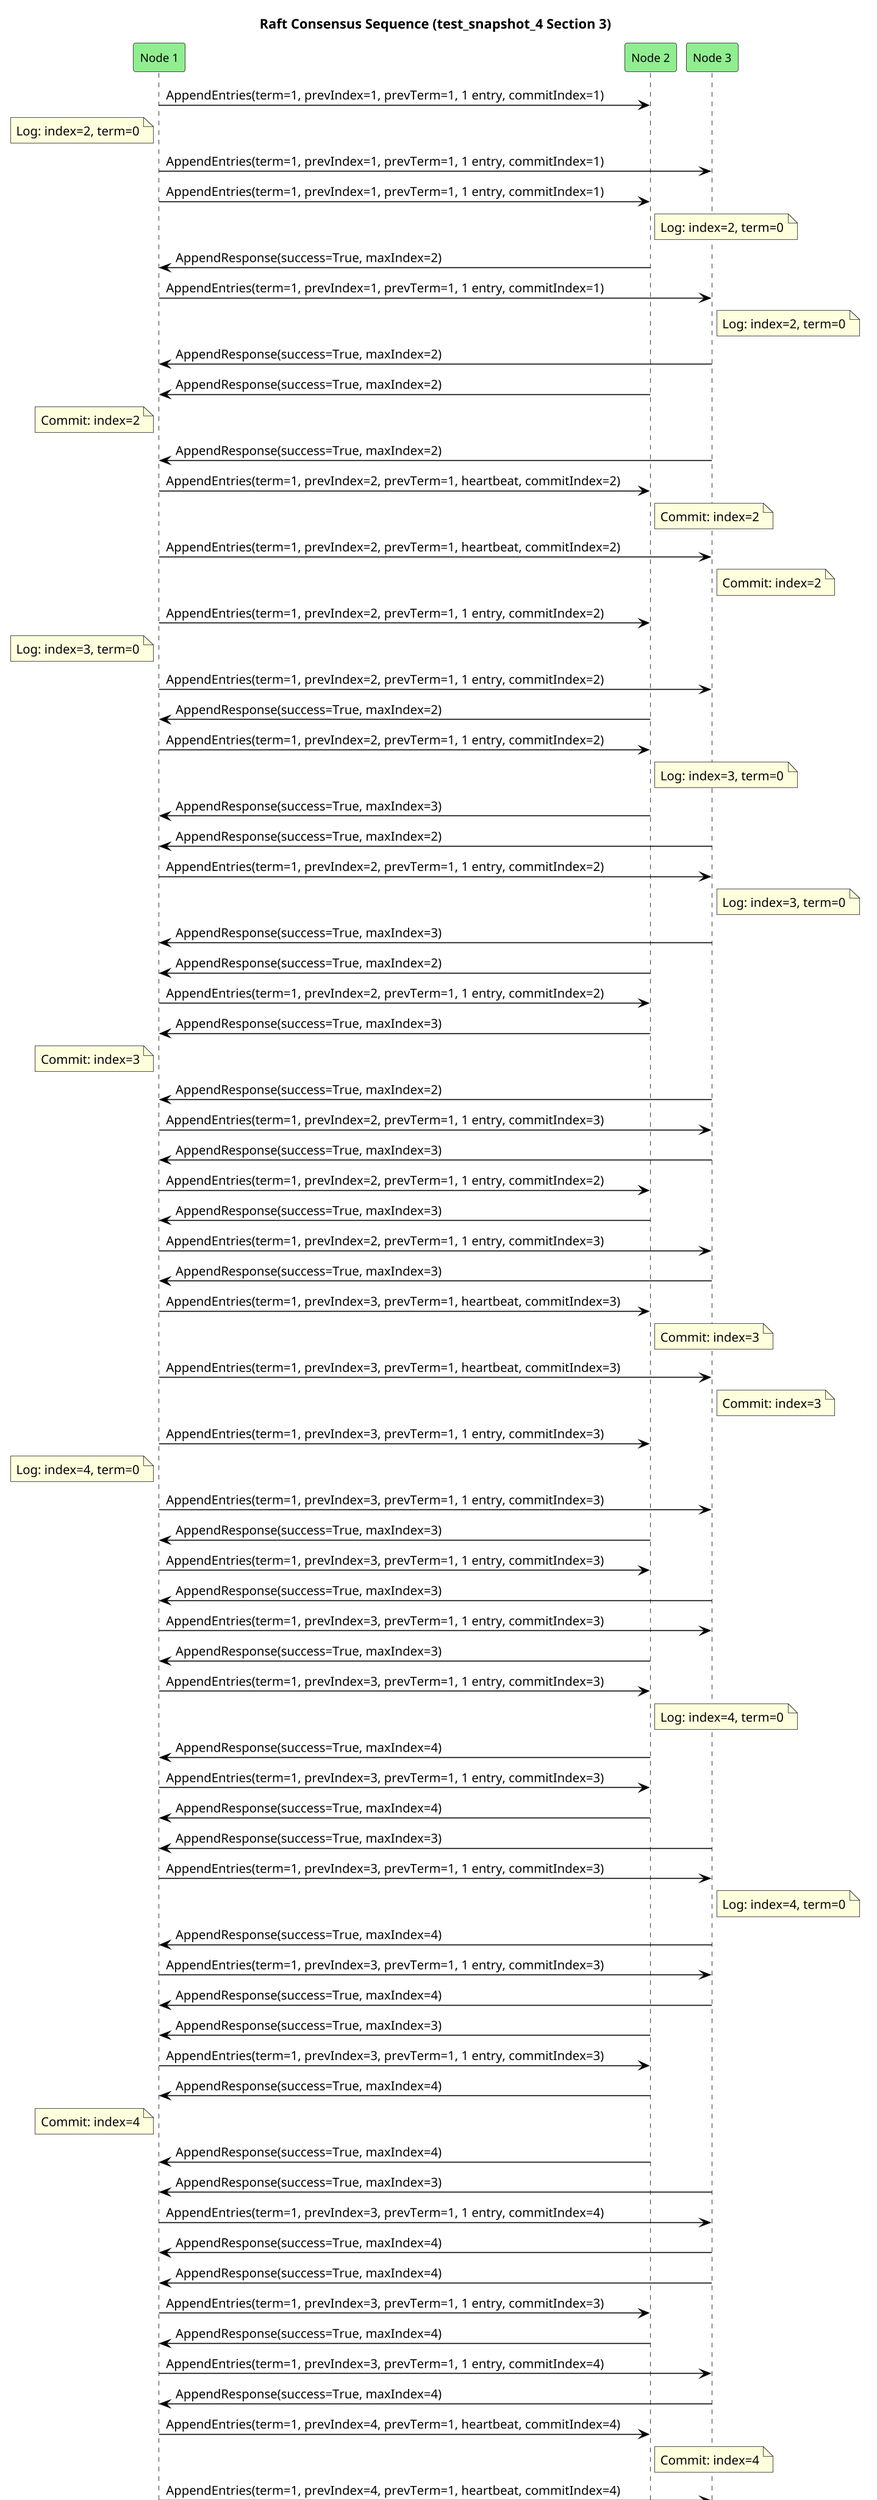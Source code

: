 @startuml
!pragma ratio 0.7
skinparam dpi 150
skinparam monochrome false
skinparam sequence {
  ArrowColor Black
  ActorBorderColor Black
  LifeLineBorderColor Black
  ParticipantFontSize 12
  Padding 10
}
skinparam legend {
  BackgroundColor #F5F5F5
  FontSize 11
}
title Raft Consensus Sequence (test_snapshot_4 Section 3)

participant "Node 1" as n1 order 10 #Lightgreen
participant "Node 2" as n2 order 20 #Lightgreen
participant "Node 3" as n3 order 30 #Lightgreen
n1 -> n2: AppendEntries(term=1, prevIndex=1, prevTerm=1, 1 entry, commitIndex=1)
note left of n1: Log: index=2, term=0
n1 -> n3: AppendEntries(term=1, prevIndex=1, prevTerm=1, 1 entry, commitIndex=1)
n1 -> n2: AppendEntries(term=1, prevIndex=1, prevTerm=1, 1 entry, commitIndex=1)
note right of n2: Log: index=2, term=0
n2 -> n1: AppendResponse(success=True, maxIndex=2)
n1 -> n3: AppendEntries(term=1, prevIndex=1, prevTerm=1, 1 entry, commitIndex=1)
note right of n3: Log: index=2, term=0
n3 -> n1: AppendResponse(success=True, maxIndex=2)
n2 -> n1: AppendResponse(success=True, maxIndex=2)
note left of n1: Commit: index=2
n3 -> n1: AppendResponse(success=True, maxIndex=2)
n1 -> n2: AppendEntries(term=1, prevIndex=2, prevTerm=1, heartbeat, commitIndex=2)
note right of n2: Commit: index=2
n1 -> n3: AppendEntries(term=1, prevIndex=2, prevTerm=1, heartbeat, commitIndex=2)
note right of n3: Commit: index=2
n1 -> n2: AppendEntries(term=1, prevIndex=2, prevTerm=1, 1 entry, commitIndex=2)
note left of n1: Log: index=3, term=0
n1 -> n3: AppendEntries(term=1, prevIndex=2, prevTerm=1, 1 entry, commitIndex=2)
n2 -> n1: AppendResponse(success=True, maxIndex=2)
n1 -> n2: AppendEntries(term=1, prevIndex=2, prevTerm=1, 1 entry, commitIndex=2)
note right of n2: Log: index=3, term=0
n2 -> n1: AppendResponse(success=True, maxIndex=3)
n3 -> n1: AppendResponse(success=True, maxIndex=2)
n1 -> n3: AppendEntries(term=1, prevIndex=2, prevTerm=1, 1 entry, commitIndex=2)
note right of n3: Log: index=3, term=0
n3 -> n1: AppendResponse(success=True, maxIndex=3)
n2 -> n1: AppendResponse(success=True, maxIndex=2)
n1 -> n2: AppendEntries(term=1, prevIndex=2, prevTerm=1, 1 entry, commitIndex=2)
n2 -> n1: AppendResponse(success=True, maxIndex=3)
note left of n1: Commit: index=3
n3 -> n1: AppendResponse(success=True, maxIndex=2)
n1 -> n3: AppendEntries(term=1, prevIndex=2, prevTerm=1, 1 entry, commitIndex=3)
n3 -> n1: AppendResponse(success=True, maxIndex=3)
n1 -> n2: AppendEntries(term=1, prevIndex=2, prevTerm=1, 1 entry, commitIndex=2)
n2 -> n1: AppendResponse(success=True, maxIndex=3)
n1 -> n3: AppendEntries(term=1, prevIndex=2, prevTerm=1, 1 entry, commitIndex=3)
n3 -> n1: AppendResponse(success=True, maxIndex=3)
n1 -> n2: AppendEntries(term=1, prevIndex=3, prevTerm=1, heartbeat, commitIndex=3)
note right of n2: Commit: index=3
n1 -> n3: AppendEntries(term=1, prevIndex=3, prevTerm=1, heartbeat, commitIndex=3)
note right of n3: Commit: index=3
n1 -> n2: AppendEntries(term=1, prevIndex=3, prevTerm=1, 1 entry, commitIndex=3)
note left of n1: Log: index=4, term=0
n1 -> n3: AppendEntries(term=1, prevIndex=3, prevTerm=1, 1 entry, commitIndex=3)
n2 -> n1: AppendResponse(success=True, maxIndex=3)
n1 -> n2: AppendEntries(term=1, prevIndex=3, prevTerm=1, 1 entry, commitIndex=3)
n3 -> n1: AppendResponse(success=True, maxIndex=3)
n1 -> n3: AppendEntries(term=1, prevIndex=3, prevTerm=1, 1 entry, commitIndex=3)
n2 -> n1: AppendResponse(success=True, maxIndex=3)
n1 -> n2: AppendEntries(term=1, prevIndex=3, prevTerm=1, 1 entry, commitIndex=3)
note right of n2: Log: index=4, term=0
n2 -> n1: AppendResponse(success=True, maxIndex=4)
n1 -> n2: AppendEntries(term=1, prevIndex=3, prevTerm=1, 1 entry, commitIndex=3)
n2 -> n1: AppendResponse(success=True, maxIndex=4)
n3 -> n1: AppendResponse(success=True, maxIndex=3)
n1 -> n3: AppendEntries(term=1, prevIndex=3, prevTerm=1, 1 entry, commitIndex=3)
note right of n3: Log: index=4, term=0
n3 -> n1: AppendResponse(success=True, maxIndex=4)
n1 -> n3: AppendEntries(term=1, prevIndex=3, prevTerm=1, 1 entry, commitIndex=3)
n3 -> n1: AppendResponse(success=True, maxIndex=4)
n2 -> n1: AppendResponse(success=True, maxIndex=3)
n1 -> n2: AppendEntries(term=1, prevIndex=3, prevTerm=1, 1 entry, commitIndex=3)
n2 -> n1: AppendResponse(success=True, maxIndex=4)
note left of n1: Commit: index=4
n2 -> n1: AppendResponse(success=True, maxIndex=4)
n3 -> n1: AppendResponse(success=True, maxIndex=3)
n1 -> n3: AppendEntries(term=1, prevIndex=3, prevTerm=1, 1 entry, commitIndex=4)
n3 -> n1: AppendResponse(success=True, maxIndex=4)
n3 -> n1: AppendResponse(success=True, maxIndex=4)
n1 -> n2: AppendEntries(term=1, prevIndex=3, prevTerm=1, 1 entry, commitIndex=3)
n2 -> n1: AppendResponse(success=True, maxIndex=4)
n1 -> n3: AppendEntries(term=1, prevIndex=3, prevTerm=1, 1 entry, commitIndex=4)
n3 -> n1: AppendResponse(success=True, maxIndex=4)
n1 -> n2: AppendEntries(term=1, prevIndex=4, prevTerm=1, heartbeat, commitIndex=4)
note right of n2: Commit: index=4
n1 -> n3: AppendEntries(term=1, prevIndex=4, prevTerm=1, heartbeat, commitIndex=4)
note right of n3: Commit: index=4
n1 -> n2: AppendEntries(term=1, prevIndex=4, prevTerm=1, 1 entry, commitIndex=4)
note left of n1: Log: index=5, term=0
n1 -> n3: AppendEntries(term=1, prevIndex=4, prevTerm=1, 1 entry, commitIndex=4)
n2 -> n1: AppendResponse(success=True, maxIndex=4)
n1 -> n2: AppendEntries(term=1, prevIndex=4, prevTerm=1, 1 entry, commitIndex=4)
n3 -> n1: AppendResponse(success=True, maxIndex=4)
n1 -> n3: AppendEntries(term=1, prevIndex=4, prevTerm=1, 1 entry, commitIndex=4)
n2 -> n1: AppendResponse(success=True, maxIndex=4)
n1 -> n2: AppendEntries(term=1, prevIndex=4, prevTerm=1, 1 entry, commitIndex=4)
note right of n2: Log: index=5, term=0
n2 -> n1: AppendResponse(success=True, maxIndex=5)
n1 -> n2: AppendEntries(term=1, prevIndex=4, prevTerm=1, 1 entry, commitIndex=4)
n2 -> n1: AppendResponse(success=True, maxIndex=5)
n3 -> n1: AppendResponse(success=True, maxIndex=4)
n1 -> n3: AppendEntries(term=1, prevIndex=4, prevTerm=1, 1 entry, commitIndex=4)
note right of n3: Log: index=5, term=0
n3 -> n1: AppendResponse(success=True, maxIndex=5)
n1 -> n3: AppendEntries(term=1, prevIndex=4, prevTerm=1, 1 entry, commitIndex=4)
n3 -> n1: AppendResponse(success=True, maxIndex=5)
n2 -> n1: AppendResponse(success=True, maxIndex=4)
n1 -> n2: AppendEntries(term=1, prevIndex=4, prevTerm=1, 1 entry, commitIndex=4)
n2 -> n1: AppendResponse(success=True, maxIndex=5)
note left of n1: Commit: index=5
n2 -> n1: AppendResponse(success=True, maxIndex=5)
n3 -> n1: AppendResponse(success=True, maxIndex=4)
n1 -> n3: AppendEntries(term=1, prevIndex=4, prevTerm=1, 1 entry, commitIndex=5)
n3 -> n1: AppendResponse(success=True, maxIndex=5)
n3 -> n1: AppendResponse(success=True, maxIndex=5)
n1 -> n2: AppendEntries(term=1, prevIndex=4, prevTerm=1, 1 entry, commitIndex=4)
n2 -> n1: AppendResponse(success=True, maxIndex=5)
n1 -> n3: AppendEntries(term=1, prevIndex=4, prevTerm=1, 1 entry, commitIndex=5)
n3 -> n1: AppendResponse(success=True, maxIndex=5)
n1 -> n2: AppendEntries(term=1, prevIndex=5, prevTerm=1, heartbeat, commitIndex=5)
note right of n2: Commit: index=5
n1 -> n3: AppendEntries(term=1, prevIndex=5, prevTerm=1, heartbeat, commitIndex=5)
note right of n3: Commit: index=5
n1 -> n2: AppendEntries(term=1, prevIndex=5, prevTerm=1, 1 entry, commitIndex=5)
note left of n1: Log: index=6, term=0
n1 -> n3: AppendEntries(term=1, prevIndex=5, prevTerm=1, 1 entry, commitIndex=5)
n2 -> n1: AppendResponse(success=True, maxIndex=5)
n1 -> n2: AppendEntries(term=1, prevIndex=5, prevTerm=1, 1 entry, commitIndex=5)
n3 -> n1: AppendResponse(success=True, maxIndex=5)
n1 -> n3: AppendEntries(term=1, prevIndex=5, prevTerm=1, 1 entry, commitIndex=5)
n2 -> n1: AppendResponse(success=True, maxIndex=5)
n1 -> n2: AppendEntries(term=1, prevIndex=5, prevTerm=1, 1 entry, commitIndex=5)
note right of n2: Log: index=6, term=0
n2 -> n1: AppendResponse(success=True, maxIndex=6)
n1 -> n2: AppendEntries(term=1, prevIndex=5, prevTerm=1, 1 entry, commitIndex=5)
n2 -> n1: AppendResponse(success=True, maxIndex=6)
n3 -> n1: AppendResponse(success=True, maxIndex=5)
n1 -> n3: AppendEntries(term=1, prevIndex=5, prevTerm=1, 1 entry, commitIndex=5)
note right of n3: Log: index=6, term=0
n3 -> n1: AppendResponse(success=True, maxIndex=6)
n1 -> n3: AppendEntries(term=1, prevIndex=5, prevTerm=1, 1 entry, commitIndex=5)
n3 -> n1: AppendResponse(success=True, maxIndex=6)
n2 -> n1: AppendResponse(success=True, maxIndex=5)
n1 -> n2: AppendEntries(term=1, prevIndex=5, prevTerm=1, 1 entry, commitIndex=5)
n2 -> n1: AppendResponse(success=True, maxIndex=6)
note left of n1: Commit: index=6
n2 -> n1: AppendResponse(success=True, maxIndex=6)
n3 -> n1: AppendResponse(success=True, maxIndex=5)
n1 -> n3: AppendEntries(term=1, prevIndex=5, prevTerm=1, 1 entry, commitIndex=6)
n3 -> n1: AppendResponse(success=True, maxIndex=6)
n3 -> n1: AppendResponse(success=True, maxIndex=6)
n1 -> n2: AppendEntries(term=1, prevIndex=5, prevTerm=1, 1 entry, commitIndex=5)
n2 -> n1: AppendResponse(success=True, maxIndex=6)
n1 -> n3: AppendEntries(term=1, prevIndex=5, prevTerm=1, 1 entry, commitIndex=6)
n3 -> n1: AppendResponse(success=True, maxIndex=6)
n1 -> n2: AppendEntries(term=1, prevIndex=6, prevTerm=1, heartbeat, commitIndex=6)
note right of n2: Commit: index=6
n1 -> n3: AppendEntries(term=1, prevIndex=6, prevTerm=1, heartbeat, commitIndex=6)
note right of n3: Commit: index=6
n1 -> n2: AppendEntries(term=1, prevIndex=6, prevTerm=1, 1 entry, commitIndex=6)
note left of n1: Log: index=7, term=0
n1 -> n3: AppendEntries(term=1, prevIndex=6, prevTerm=1, 1 entry, commitIndex=6)
n2 -> n1: AppendResponse(success=True, maxIndex=6)
n1 -> n2: AppendEntries(term=1, prevIndex=6, prevTerm=1, 1 entry, commitIndex=6)
n3 -> n1: AppendResponse(success=True, maxIndex=6)
n1 -> n3: AppendEntries(term=1, prevIndex=6, prevTerm=1, 1 entry, commitIndex=6)
n2 -> n1: AppendResponse(success=True, maxIndex=6)
n1 -> n2: AppendEntries(term=1, prevIndex=6, prevTerm=1, 1 entry, commitIndex=6)
note right of n2: Log: index=7, term=0
n2 -> n1: AppendResponse(success=True, maxIndex=7)
n1 -> n2: AppendEntries(term=1, prevIndex=6, prevTerm=1, 1 entry, commitIndex=6)
n2 -> n1: AppendResponse(success=True, maxIndex=7)
n3 -> n1: AppendResponse(success=True, maxIndex=6)
n1 -> n3: AppendEntries(term=1, prevIndex=6, prevTerm=1, 1 entry, commitIndex=6)
note right of n3: Log: index=7, term=0
n3 -> n1: AppendResponse(success=True, maxIndex=7)
n1 -> n3: AppendEntries(term=1, prevIndex=6, prevTerm=1, 1 entry, commitIndex=6)
n3 -> n1: AppendResponse(success=True, maxIndex=7)
n2 -> n1: AppendResponse(success=True, maxIndex=6)
n1 -> n2: AppendEntries(term=1, prevIndex=6, prevTerm=1, 1 entry, commitIndex=6)
n2 -> n1: AppendResponse(success=True, maxIndex=7)
note left of n1: Commit: index=7
n2 -> n1: AppendResponse(success=True, maxIndex=7)
n3 -> n1: AppendResponse(success=True, maxIndex=6)
n1 -> n3: AppendEntries(term=1, prevIndex=6, prevTerm=1, 1 entry, commitIndex=7)
n3 -> n1: AppendResponse(success=True, maxIndex=7)
n3 -> n1: AppendResponse(success=True, maxIndex=7)
n1 -> n2: AppendEntries(term=1, prevIndex=6, prevTerm=1, 1 entry, commitIndex=6)
n2 -> n1: AppendResponse(success=True, maxIndex=7)
n1 -> n3: AppendEntries(term=1, prevIndex=6, prevTerm=1, 1 entry, commitIndex=7)
n3 -> n1: AppendResponse(success=True, maxIndex=7)
n1 -> n2: AppendEntries(term=1, prevIndex=7, prevTerm=1, heartbeat, commitIndex=7)
note right of n2: Commit: index=7
n1 -> n3: AppendEntries(term=1, prevIndex=7, prevTerm=1, heartbeat, commitIndex=7)
note right of n3: Commit: index=7
n1 -> n2: AppendEntries(term=1, prevIndex=7, prevTerm=1, 1 entry, commitIndex=7)
note left of n1: Log: index=8, term=0
n1 -> n3: AppendEntries(term=1, prevIndex=7, prevTerm=1, 1 entry, commitIndex=7)
n2 -> n1: AppendResponse(success=True, maxIndex=7)
n1 -> n2: AppendEntries(term=1, prevIndex=7, prevTerm=1, 1 entry, commitIndex=7)
n3 -> n1: AppendResponse(success=True, maxIndex=7)
n1 -> n3: AppendEntries(term=1, prevIndex=7, prevTerm=1, 1 entry, commitIndex=7)
n2 -> n1: AppendResponse(success=True, maxIndex=7)
n1 -> n2: AppendEntries(term=1, prevIndex=7, prevTerm=1, 1 entry, commitIndex=7)
note right of n2: Log: index=8, term=0
n2 -> n1: AppendResponse(success=True, maxIndex=8)
n1 -> n2: AppendEntries(term=1, prevIndex=7, prevTerm=1, 1 entry, commitIndex=7)
n2 -> n1: AppendResponse(success=True, maxIndex=8)
n3 -> n1: AppendResponse(success=True, maxIndex=7)
n1 -> n3: AppendEntries(term=1, prevIndex=7, prevTerm=1, 1 entry, commitIndex=7)
note right of n3: Log: index=8, term=0
n3 -> n1: AppendResponse(success=True, maxIndex=8)
n1 -> n3: AppendEntries(term=1, prevIndex=7, prevTerm=1, 1 entry, commitIndex=7)
n3 -> n1: AppendResponse(success=True, maxIndex=8)
n2 -> n1: AppendResponse(success=True, maxIndex=7)
n1 -> n2: AppendEntries(term=1, prevIndex=7, prevTerm=1, 1 entry, commitIndex=7)
n2 -> n1: AppendResponse(success=True, maxIndex=8)
note left of n1: Commit: index=8
n2 -> n1: AppendResponse(success=True, maxIndex=8)
n3 -> n1: AppendResponse(success=True, maxIndex=7)
n1 -> n3: AppendEntries(term=1, prevIndex=7, prevTerm=1, 1 entry, commitIndex=8)
n3 -> n1: AppendResponse(success=True, maxIndex=8)
n3 -> n1: AppendResponse(success=True, maxIndex=8)
n1 -> n2: AppendEntries(term=1, prevIndex=7, prevTerm=1, 1 entry, commitIndex=7)
n2 -> n1: AppendResponse(success=True, maxIndex=8)
n1 -> n3: AppendEntries(term=1, prevIndex=7, prevTerm=1, 1 entry, commitIndex=8)
n3 -> n1: AppendResponse(success=True, maxIndex=8)
n1 -> n2: AppendEntries(term=1, prevIndex=8, prevTerm=1, heartbeat, commitIndex=8)
note right of n2: Commit: index=8
n1 -> n3: AppendEntries(term=1, prevIndex=8, prevTerm=1, heartbeat, commitIndex=8)
note right of n3: Commit: index=8
n1 -> n2: AppendEntries(term=1, prevIndex=8, prevTerm=1, 1 entry, commitIndex=8)
note left of n1: Log: index=9, term=0
n1 -> n3: AppendEntries(term=1, prevIndex=8, prevTerm=1, 1 entry, commitIndex=8)
n2 -> n1: AppendResponse(success=True, maxIndex=8)
n1 -> n2: AppendEntries(term=1, prevIndex=8, prevTerm=1, 1 entry, commitIndex=8)
n3 -> n1: AppendResponse(success=True, maxIndex=8)
n1 -> n3: AppendEntries(term=1, prevIndex=8, prevTerm=1, 1 entry, commitIndex=8)
n2 -> n1: AppendResponse(success=True, maxIndex=8)
n1 -> n2: AppendEntries(term=1, prevIndex=8, prevTerm=1, 1 entry, commitIndex=8)
note right of n2: Log: index=9, term=0
n2 -> n1: AppendResponse(success=True, maxIndex=9)
n1 -> n2: AppendEntries(term=1, prevIndex=8, prevTerm=1, 1 entry, commitIndex=8)
n2 -> n1: AppendResponse(success=True, maxIndex=9)
n3 -> n1: AppendResponse(success=True, maxIndex=8)
n1 -> n3: AppendEntries(term=1, prevIndex=8, prevTerm=1, 1 entry, commitIndex=8)
note right of n3: Log: index=9, term=0
n3 -> n1: AppendResponse(success=True, maxIndex=9)
n1 -> n3: AppendEntries(term=1, prevIndex=8, prevTerm=1, 1 entry, commitIndex=8)
n3 -> n1: AppendResponse(success=True, maxIndex=9)
n2 -> n1: AppendResponse(success=True, maxIndex=8)
n1 -> n2: AppendEntries(term=1, prevIndex=8, prevTerm=1, 1 entry, commitIndex=8)
n2 -> n1: AppendResponse(success=True, maxIndex=9)
note left of n1: Commit: index=9
n2 -> n1: AppendResponse(success=True, maxIndex=9)
n3 -> n1: AppendResponse(success=True, maxIndex=8)
n1 -> n3: AppendEntries(term=1, prevIndex=8, prevTerm=1, 1 entry, commitIndex=9)
n3 -> n1: AppendResponse(success=True, maxIndex=9)
n3 -> n1: AppendResponse(success=True, maxIndex=9)
n1 -> n2: AppendEntries(term=1, prevIndex=8, prevTerm=1, 1 entry, commitIndex=8)
n2 -> n1: AppendResponse(success=True, maxIndex=9)
n1 -> n3: AppendEntries(term=1, prevIndex=8, prevTerm=1, 1 entry, commitIndex=9)
n3 -> n1: AppendResponse(success=True, maxIndex=9)
n1 -> n2: AppendEntries(term=1, prevIndex=9, prevTerm=1, heartbeat, commitIndex=9)
note right of n2: Commit: index=9
n1 -> n3: AppendEntries(term=1, prevIndex=9, prevTerm=1, heartbeat, commitIndex=9)
note right of n3: Commit: index=9
n1 -> n2: AppendEntries(term=1, prevIndex=9, prevTerm=1, 1 entry, commitIndex=9)
note left of n1: Log: index=10, term=0
n1 -> n3: AppendEntries(term=1, prevIndex=9, prevTerm=1, 1 entry, commitIndex=9)
n2 -> n1: AppendResponse(success=True, maxIndex=9)
n1 -> n2: AppendEntries(term=1, prevIndex=9, prevTerm=1, 1 entry, commitIndex=9)
n3 -> n1: AppendResponse(success=True, maxIndex=9)
n1 -> n3: AppendEntries(term=1, prevIndex=9, prevTerm=1, 1 entry, commitIndex=9)
n2 -> n1: AppendResponse(success=True, maxIndex=9)
n1 -> n2: AppendEntries(term=1, prevIndex=9, prevTerm=1, 1 entry, commitIndex=9)
note right of n2: Log: index=10, term=0
n2 -> n1: AppendResponse(success=True, maxIndex=10)
n1 -> n2: AppendEntries(term=1, prevIndex=9, prevTerm=1, 1 entry, commitIndex=9)
n2 -> n1: AppendResponse(success=True, maxIndex=10)
n3 -> n1: AppendResponse(success=True, maxIndex=9)
n1 -> n3: AppendEntries(term=1, prevIndex=9, prevTerm=1, 1 entry, commitIndex=9)
note right of n3: Log: index=10, term=0
n3 -> n1: AppendResponse(success=True, maxIndex=10)
n1 -> n3: AppendEntries(term=1, prevIndex=9, prevTerm=1, 1 entry, commitIndex=9)
n3 -> n1: AppendResponse(success=True, maxIndex=10)
n2 -> n1: AppendResponse(success=True, maxIndex=9)
n1 -> n2: AppendEntries(term=1, prevIndex=9, prevTerm=1, 1 entry, commitIndex=9)
n2 -> n1: AppendResponse(success=True, maxIndex=10)
note left of n1: Commit: index=10
n2 -> n1: AppendResponse(success=True, maxIndex=10)
n3 -> n1: AppendResponse(success=True, maxIndex=9)
n1 -> n3: AppendEntries(term=1, prevIndex=9, prevTerm=1, 1 entry, commitIndex=10)
n3 -> n1: AppendResponse(success=True, maxIndex=10)
n3 -> n1: AppendResponse(success=True, maxIndex=10)
n1 -> n2: AppendEntries(term=1, prevIndex=9, prevTerm=1, 1 entry, commitIndex=9)
n2 -> n1: AppendResponse(success=True, maxIndex=10)
n1 -> n3: AppendEntries(term=1, prevIndex=9, prevTerm=1, 1 entry, commitIndex=10)
n3 -> n1: AppendResponse(success=True, maxIndex=10)
n1 -> n2: AppendEntries(term=1, prevIndex=10, prevTerm=1, heartbeat, commitIndex=10)
note right of n2: Commit: index=10
n1 -> n3: AppendEntries(term=1, prevIndex=10, prevTerm=1, heartbeat, commitIndex=10)
note right of n3: Commit: index=10
n1 -> n2: AppendEntries(term=1, prevIndex=10, prevTerm=1, 1 entry, commitIndex=10)
note left of n1: Log: index=11, term=0
n1 -> n3: AppendEntries(term=1, prevIndex=10, prevTerm=1, 1 entry, commitIndex=10)
n2 -> n1: AppendResponse(success=True, maxIndex=10)
n1 -> n2: AppendEntries(term=1, prevIndex=10, prevTerm=1, 1 entry, commitIndex=10)
n3 -> n1: AppendResponse(success=True, maxIndex=10)
n1 -> n3: AppendEntries(term=1, prevIndex=10, prevTerm=1, 1 entry, commitIndex=10)
n2 -> n1: AppendResponse(success=True, maxIndex=10)
n1 -> n2: AppendEntries(term=1, prevIndex=10, prevTerm=1, 1 entry, commitIndex=10)
note right of n2: Log: index=11, term=0
n2 -> n1: AppendResponse(success=True, maxIndex=11)
n1 -> n2: AppendEntries(term=1, prevIndex=10, prevTerm=1, 1 entry, commitIndex=10)
n2 -> n1: AppendResponse(success=True, maxIndex=11)
n3 -> n1: AppendResponse(success=True, maxIndex=10)
n1 -> n3: AppendEntries(term=1, prevIndex=10, prevTerm=1, 1 entry, commitIndex=10)
note right of n3: Log: index=11, term=0
n3 -> n1: AppendResponse(success=True, maxIndex=11)
n1 -> n3: AppendEntries(term=1, prevIndex=10, prevTerm=1, 1 entry, commitIndex=10)
n3 -> n1: AppendResponse(success=True, maxIndex=11)
n2 -> n1: AppendResponse(success=True, maxIndex=10)
n1 -> n2: AppendEntries(term=1, prevIndex=10, prevTerm=1, 1 entry, commitIndex=10)
n2 -> n1: AppendResponse(success=True, maxIndex=11)
note left of n1: Commit: index=11
n2 -> n1: AppendResponse(success=True, maxIndex=11)
n3 -> n1: AppendResponse(success=True, maxIndex=10)
n1 -> n3: AppendEntries(term=1, prevIndex=10, prevTerm=1, 1 entry, commitIndex=11)
n3 -> n1: AppendResponse(success=True, maxIndex=11)
n3 -> n1: AppendResponse(success=True, maxIndex=11)
n1 -> n2: AppendEntries(term=1, prevIndex=10, prevTerm=1, 1 entry, commitIndex=10)
n2 -> n1: AppendResponse(success=True, maxIndex=11)
n1 -> n3: AppendEntries(term=1, prevIndex=10, prevTerm=1, 1 entry, commitIndex=11)
n3 -> n1: AppendResponse(success=True, maxIndex=11)
n1 -> n2: AppendEntries(term=1, prevIndex=11, prevTerm=1, heartbeat, commitIndex=11)
note right of n2: Commit: index=11
n1 -> n3: AppendEntries(term=1, prevIndex=11, prevTerm=1, heartbeat, commitIndex=11)
note right of n3: Commit: index=11
n1 -> n2: AppendEntries(term=1, prevIndex=11, prevTerm=1, 1 entry, commitIndex=11)
note left of n1: Log: index=12, term=0
n1 -> n3: AppendEntries(term=1, prevIndex=11, prevTerm=1, 1 entry, commitIndex=11)
n2 -> n1: AppendResponse(success=True, maxIndex=11)
n1 -> n2: AppendEntries(term=1, prevIndex=11, prevTerm=1, 1 entry, commitIndex=11)
n3 -> n1: AppendResponse(success=True, maxIndex=11)
n1 -> n3: AppendEntries(term=1, prevIndex=11, prevTerm=1, 1 entry, commitIndex=11)
n2 -> n1: AppendResponse(success=True, maxIndex=11)
n1 -> n2: AppendEntries(term=1, prevIndex=11, prevTerm=1, 1 entry, commitIndex=11)
note right of n2: Log: index=12, term=0
n2 -> n1: AppendResponse(success=True, maxIndex=12)
n1 -> n2: AppendEntries(term=1, prevIndex=11, prevTerm=1, 1 entry, commitIndex=11)
n2 -> n1: AppendResponse(success=True, maxIndex=12)
n3 -> n1: AppendResponse(success=True, maxIndex=11)
n1 -> n3: AppendEntries(term=1, prevIndex=11, prevTerm=1, 1 entry, commitIndex=11)
note right of n3: Log: index=12, term=0
n3 -> n1: AppendResponse(success=True, maxIndex=12)
n1 -> n3: AppendEntries(term=1, prevIndex=11, prevTerm=1, 1 entry, commitIndex=11)
n3 -> n1: AppendResponse(success=True, maxIndex=12)
n2 -> n1: AppendResponse(success=True, maxIndex=11)
n1 -> n2: AppendEntries(term=1, prevIndex=11, prevTerm=1, 1 entry, commitIndex=11)
n2 -> n1: AppendResponse(success=True, maxIndex=12)
note left of n1: Commit: index=12
n2 -> n1: AppendResponse(success=True, maxIndex=12)
n3 -> n1: AppendResponse(success=True, maxIndex=11)
n1 -> n3: AppendEntries(term=1, prevIndex=11, prevTerm=1, 1 entry, commitIndex=12)
n3 -> n1: AppendResponse(success=True, maxIndex=12)
n3 -> n1: AppendResponse(success=True, maxIndex=12)
n1 -> n2: AppendEntries(term=1, prevIndex=11, prevTerm=1, 1 entry, commitIndex=11)
n2 -> n1: AppendResponse(success=True, maxIndex=12)
n1 -> n3: AppendEntries(term=1, prevIndex=11, prevTerm=1, 1 entry, commitIndex=12)
n3 -> n1: AppendResponse(success=True, maxIndex=12)
n1 -> n2: AppendEntries(term=1, prevIndex=12, prevTerm=1, heartbeat, commitIndex=12)
note right of n2: Commit: index=12
n1 -> n3: AppendEntries(term=1, prevIndex=12, prevTerm=1, heartbeat, commitIndex=12)
note right of n3: Commit: index=12
n1 -> n2: AppendEntries(term=1, prevIndex=12, prevTerm=1, 1 entry, commitIndex=12)
note left of n1: Log: index=13, term=0
n1 -> n3: AppendEntries(term=1, prevIndex=12, prevTerm=1, 1 entry, commitIndex=12)
n2 -> n1: AppendResponse(success=True, maxIndex=12)
n1 -> n2: AppendEntries(term=1, prevIndex=12, prevTerm=1, 1 entry, commitIndex=12)
n3 -> n1: AppendResponse(success=True, maxIndex=12)
n1 -> n3: AppendEntries(term=1, prevIndex=12, prevTerm=1, 1 entry, commitIndex=12)
n2 -> n1: AppendResponse(success=True, maxIndex=12)
n1 -> n2: AppendEntries(term=1, prevIndex=12, prevTerm=1, 1 entry, commitIndex=12)
note right of n2: Log: index=13, term=0
n2 -> n1: AppendResponse(success=True, maxIndex=13)
n1 -> n2: AppendEntries(term=1, prevIndex=12, prevTerm=1, 1 entry, commitIndex=12)
n2 -> n1: AppendResponse(success=True, maxIndex=13)
n3 -> n1: AppendResponse(success=True, maxIndex=12)
n1 -> n3: AppendEntries(term=1, prevIndex=12, prevTerm=1, 1 entry, commitIndex=12)
note right of n3: Log: index=13, term=0
n3 -> n1: AppendResponse(success=True, maxIndex=13)
n1 -> n3: AppendEntries(term=1, prevIndex=12, prevTerm=1, 1 entry, commitIndex=12)
n3 -> n1: AppendResponse(success=True, maxIndex=13)
n2 -> n1: AppendResponse(success=True, maxIndex=12)
n1 -> n2: AppendEntries(term=1, prevIndex=12, prevTerm=1, 1 entry, commitIndex=12)
n2 -> n1: AppendResponse(success=True, maxIndex=13)
note left of n1: Commit: index=13
n2 -> n1: AppendResponse(success=True, maxIndex=13)
n3 -> n1: AppendResponse(success=True, maxIndex=12)
n1 -> n3: AppendEntries(term=1, prevIndex=12, prevTerm=1, 1 entry, commitIndex=13)
n3 -> n1: AppendResponse(success=True, maxIndex=13)
n3 -> n1: AppendResponse(success=True, maxIndex=13)
n1 -> n2: AppendEntries(term=1, prevIndex=12, prevTerm=1, 1 entry, commitIndex=12)
n2 -> n1: AppendResponse(success=True, maxIndex=13)
n1 -> n3: AppendEntries(term=1, prevIndex=12, prevTerm=1, 1 entry, commitIndex=13)
n3 -> n1: AppendResponse(success=True, maxIndex=13)
n1 -> n2: AppendEntries(term=1, prevIndex=13, prevTerm=1, heartbeat, commitIndex=13)
note right of n2: Commit: index=13
n1 -> n3: AppendEntries(term=1, prevIndex=13, prevTerm=1, heartbeat, commitIndex=13)
note right of n3: Commit: index=13
n1 -> n2: AppendEntries(term=1, prevIndex=13, prevTerm=1, 1 entry, commitIndex=13)
note left of n1: Log: index=14, term=0
n1 -> n3: AppendEntries(term=1, prevIndex=13, prevTerm=1, 1 entry, commitIndex=13)
n2 -> n1: AppendResponse(success=True, maxIndex=13)
n1 -> n2: AppendEntries(term=1, prevIndex=13, prevTerm=1, 1 entry, commitIndex=13)
n3 -> n1: AppendResponse(success=True, maxIndex=13)
n1 -> n3: AppendEntries(term=1, prevIndex=13, prevTerm=1, 1 entry, commitIndex=13)
n2 -> n1: AppendResponse(success=True, maxIndex=13)
n1 -> n2: AppendEntries(term=1, prevIndex=13, prevTerm=1, 1 entry, commitIndex=13)
note right of n2: Log: index=14, term=0
n2 -> n1: AppendResponse(success=True, maxIndex=14)
n1 -> n2: AppendEntries(term=1, prevIndex=13, prevTerm=1, 1 entry, commitIndex=13)
n2 -> n1: AppendResponse(success=True, maxIndex=14)
n3 -> n1: AppendResponse(success=True, maxIndex=13)
n1 -> n3: AppendEntries(term=1, prevIndex=13, prevTerm=1, 1 entry, commitIndex=13)
note right of n3: Log: index=14, term=0
n3 -> n1: AppendResponse(success=True, maxIndex=14)
n1 -> n3: AppendEntries(term=1, prevIndex=13, prevTerm=1, 1 entry, commitIndex=13)
n3 -> n1: AppendResponse(success=True, maxIndex=14)
n2 -> n1: AppendResponse(success=True, maxIndex=13)
n1 -> n2: AppendEntries(term=1, prevIndex=13, prevTerm=1, 1 entry, commitIndex=13)
n2 -> n1: AppendResponse(success=True, maxIndex=14)
note left of n1: Commit: index=14
n2 -> n1: AppendResponse(success=True, maxIndex=14)
n3 -> n1: AppendResponse(success=True, maxIndex=13)
n1 -> n3: AppendEntries(term=1, prevIndex=13, prevTerm=1, 1 entry, commitIndex=14)
n3 -> n1: AppendResponse(success=True, maxIndex=14)
n3 -> n1: AppendResponse(success=True, maxIndex=14)
n1 -> n2: AppendEntries(term=1, prevIndex=13, prevTerm=1, 1 entry, commitIndex=13)
n2 -> n1: AppendResponse(success=True, maxIndex=14)
n1 -> n3: AppendEntries(term=1, prevIndex=13, prevTerm=1, 1 entry, commitIndex=14)
n3 -> n1: AppendResponse(success=True, maxIndex=14)
n1 -> n2: AppendEntries(term=1, prevIndex=14, prevTerm=1, heartbeat, commitIndex=14)
note right of n2: Commit: index=14
n1 -> n3: AppendEntries(term=1, prevIndex=14, prevTerm=1, heartbeat, commitIndex=14)
note right of n3: Commit: index=14
n1 -> n2: AppendEntries(term=1, prevIndex=14, prevTerm=1, 1 entry, commitIndex=14)
note left of n1: Log: index=15, term=0
n1 -> n3: AppendEntries(term=1, prevIndex=14, prevTerm=1, 1 entry, commitIndex=14)
n2 -> n1: AppendResponse(success=True, maxIndex=14)
n1 -> n2: AppendEntries(term=1, prevIndex=14, prevTerm=1, 1 entry, commitIndex=14)
n3 -> n1: AppendResponse(success=True, maxIndex=14)
n1 -> n3: AppendEntries(term=1, prevIndex=14, prevTerm=1, 1 entry, commitIndex=14)
n2 -> n1: AppendResponse(success=True, maxIndex=14)
n1 -> n2: AppendEntries(term=1, prevIndex=14, prevTerm=1, 1 entry, commitIndex=14)
note right of n2: Log: index=15, term=0
n2 -> n1: AppendResponse(success=True, maxIndex=15)
n1 -> n2: AppendEntries(term=1, prevIndex=14, prevTerm=1, 1 entry, commitIndex=14)
n2 -> n1: AppendResponse(success=True, maxIndex=15)
n3 -> n1: AppendResponse(success=True, maxIndex=14)
n1 -> n3: AppendEntries(term=1, prevIndex=14, prevTerm=1, 1 entry, commitIndex=14)
note right of n3: Log: index=15, term=0
n3 -> n1: AppendResponse(success=True, maxIndex=15)
n1 -> n3: AppendEntries(term=1, prevIndex=14, prevTerm=1, 1 entry, commitIndex=14)
n3 -> n1: AppendResponse(success=True, maxIndex=15)
n2 -> n1: AppendResponse(success=True, maxIndex=14)
n1 -> n2: AppendEntries(term=1, prevIndex=14, prevTerm=1, 1 entry, commitIndex=14)
n2 -> n1: AppendResponse(success=True, maxIndex=15)
note left of n1: Commit: index=15
n2 -> n1: AppendResponse(success=True, maxIndex=15)
n3 -> n1: AppendResponse(success=True, maxIndex=14)
n1 -> n3: AppendEntries(term=1, prevIndex=14, prevTerm=1, 1 entry, commitIndex=15)
n3 -> n1: AppendResponse(success=True, maxIndex=15)
n3 -> n1: AppendResponse(success=True, maxIndex=15)
n1 -> n2: AppendEntries(term=1, prevIndex=14, prevTerm=1, 1 entry, commitIndex=14)
n2 -> n1: AppendResponse(success=True, maxIndex=15)
n1 -> n3: AppendEntries(term=1, prevIndex=14, prevTerm=1, 1 entry, commitIndex=15)
n3 -> n1: AppendResponse(success=True, maxIndex=15)
n1 -> n2: AppendEntries(term=1, prevIndex=15, prevTerm=1, heartbeat, commitIndex=15)
note right of n2: Commit: index=15
n1 -> n3: AppendEntries(term=1, prevIndex=15, prevTerm=1, heartbeat, commitIndex=15)
note right of n3: Commit: index=15
n1 -> n2: AppendEntries(term=1, prevIndex=15, prevTerm=1, 1 entry, commitIndex=15)
note left of n1: Log: index=16, term=0
n1 -> n3: AppendEntries(term=1, prevIndex=15, prevTerm=1, 1 entry, commitIndex=15)
n2 -> n1: AppendResponse(success=True, maxIndex=15)
n1 -> n2: AppendEntries(term=1, prevIndex=15, prevTerm=1, 1 entry, commitIndex=15)
n3 -> n1: AppendResponse(success=True, maxIndex=15)
n1 -> n3: AppendEntries(term=1, prevIndex=15, prevTerm=1, 1 entry, commitIndex=15)
n2 -> n1: AppendResponse(success=True, maxIndex=15)
n1 -> n2: AppendEntries(term=1, prevIndex=15, prevTerm=1, 1 entry, commitIndex=15)
note right of n2: Log: index=16, term=0
n2 -> n1: AppendResponse(success=True, maxIndex=16)
n1 -> n2: AppendEntries(term=1, prevIndex=15, prevTerm=1, 1 entry, commitIndex=15)
n2 -> n1: AppendResponse(success=True, maxIndex=16)
n3 -> n1: AppendResponse(success=True, maxIndex=15)
n1 -> n3: AppendEntries(term=1, prevIndex=15, prevTerm=1, 1 entry, commitIndex=15)
note right of n3: Log: index=16, term=0
n3 -> n1: AppendResponse(success=True, maxIndex=16)
n1 -> n3: AppendEntries(term=1, prevIndex=15, prevTerm=1, 1 entry, commitIndex=15)
n3 -> n1: AppendResponse(success=True, maxIndex=16)
n2 -> n1: AppendResponse(success=True, maxIndex=15)
n1 -> n2: AppendEntries(term=1, prevIndex=15, prevTerm=1, 1 entry, commitIndex=15)
n2 -> n1: AppendResponse(success=True, maxIndex=16)
note left of n1: Commit: index=16
n2 -> n1: AppendResponse(success=True, maxIndex=16)
n3 -> n1: AppendResponse(success=True, maxIndex=15)
n1 -> n3: AppendEntries(term=1, prevIndex=15, prevTerm=1, 1 entry, commitIndex=16)
n3 -> n1: AppendResponse(success=True, maxIndex=16)
n3 -> n1: AppendResponse(success=True, maxIndex=16)
n1 -> n2: AppendEntries(term=1, prevIndex=15, prevTerm=1, 1 entry, commitIndex=15)
n2 -> n1: AppendResponse(success=True, maxIndex=16)
n1 -> n3: AppendEntries(term=1, prevIndex=15, prevTerm=1, 1 entry, commitIndex=16)
n3 -> n1: AppendResponse(success=True, maxIndex=16)
n1 -> n2: AppendEntries(term=1, prevIndex=16, prevTerm=1, heartbeat, commitIndex=16)
note right of n2: Commit: index=16
n1 -> n3: AppendEntries(term=1, prevIndex=16, prevTerm=1, heartbeat, commitIndex=16)
note right of n3: Commit: index=16

legend right
  <#GhostWhite,#GhostWhite>|      |= __Legend__ |
  |<#Lightgreen>| Raft Node |
  |FOLLOWER| Follower Role |
  |CANDIDATE| Candidate Role |
  |LEADER| Leader Role |
endlegend
@enduml
